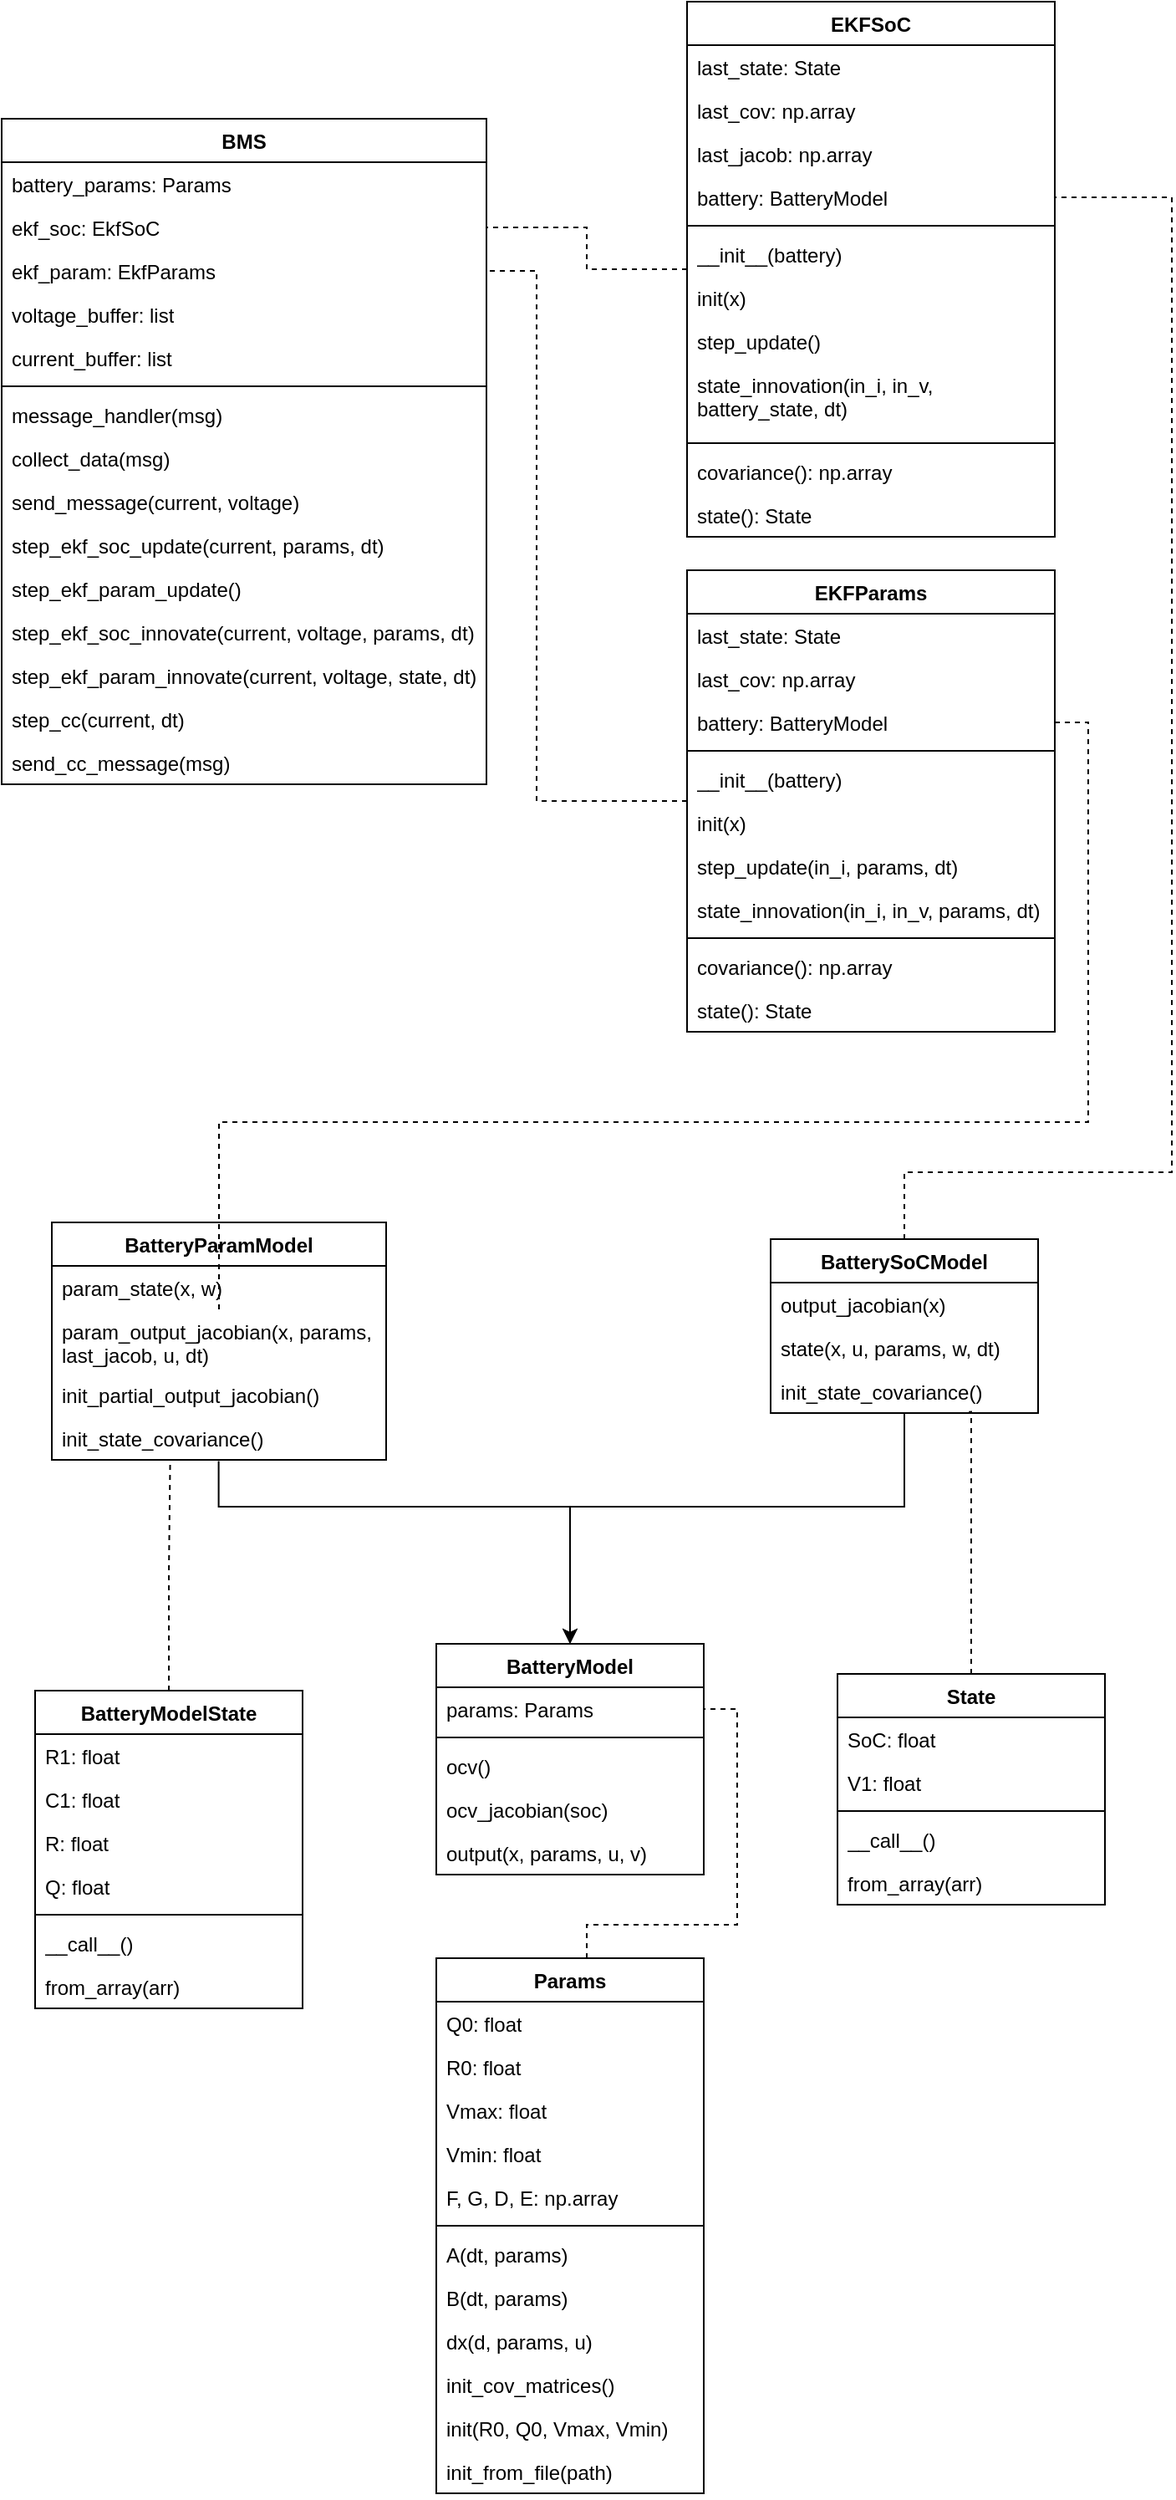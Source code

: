 <mxfile version="26.2.14">
  <diagram name="Page-1" id="fJoLSbzVzuPyjXQjWMMF">
    <mxGraphModel dx="1408" dy="1013" grid="1" gridSize="10" guides="1" tooltips="1" connect="1" arrows="1" fold="1" page="1" pageScale="1" pageWidth="850" pageHeight="1100" math="0" shadow="0">
      <root>
        <mxCell id="0" />
        <mxCell id="1" parent="0" />
        <mxCell id="P4MXg1x9MRBBALhOZFrp-12" value="BMS" style="swimlane;fontStyle=1;align=center;verticalAlign=top;childLayout=stackLayout;horizontal=1;startSize=26;horizontalStack=0;resizeParent=1;resizeParentMax=0;resizeLast=0;collapsible=1;marginBottom=0;whiteSpace=wrap;html=1;" parent="1" vertex="1">
          <mxGeometry x="50" y="110" width="290" height="398" as="geometry" />
        </mxCell>
        <mxCell id="P4MXg1x9MRBBALhOZFrp-13" value="battery_params: Params" style="text;strokeColor=none;fillColor=none;align=left;verticalAlign=top;spacingLeft=4;spacingRight=4;overflow=hidden;rotatable=0;points=[[0,0.5],[1,0.5]];portConstraint=eastwest;whiteSpace=wrap;html=1;" parent="P4MXg1x9MRBBALhOZFrp-12" vertex="1">
          <mxGeometry y="26" width="290" height="26" as="geometry" />
        </mxCell>
        <mxCell id="P4MXg1x9MRBBALhOZFrp-23" value="ekf_soc: EkfSoC" style="text;strokeColor=none;fillColor=none;align=left;verticalAlign=top;spacingLeft=4;spacingRight=4;overflow=hidden;rotatable=0;points=[[0,0.5],[1,0.5]];portConstraint=eastwest;whiteSpace=wrap;html=1;" parent="P4MXg1x9MRBBALhOZFrp-12" vertex="1">
          <mxGeometry y="52" width="290" height="26" as="geometry" />
        </mxCell>
        <mxCell id="P4MXg1x9MRBBALhOZFrp-22" value="ekf_param: EkfParams" style="text;strokeColor=none;fillColor=none;align=left;verticalAlign=top;spacingLeft=4;spacingRight=4;overflow=hidden;rotatable=0;points=[[0,0.5],[1,0.5]];portConstraint=eastwest;whiteSpace=wrap;html=1;" parent="P4MXg1x9MRBBALhOZFrp-12" vertex="1">
          <mxGeometry y="78" width="290" height="26" as="geometry" />
        </mxCell>
        <mxCell id="P4MXg1x9MRBBALhOZFrp-24" value="voltage_buffer: list" style="text;strokeColor=none;fillColor=none;align=left;verticalAlign=top;spacingLeft=4;spacingRight=4;overflow=hidden;rotatable=0;points=[[0,0.5],[1,0.5]];portConstraint=eastwest;whiteSpace=wrap;html=1;" parent="P4MXg1x9MRBBALhOZFrp-12" vertex="1">
          <mxGeometry y="104" width="290" height="26" as="geometry" />
        </mxCell>
        <mxCell id="P4MXg1x9MRBBALhOZFrp-25" value="current_buffer: list" style="text;strokeColor=none;fillColor=none;align=left;verticalAlign=top;spacingLeft=4;spacingRight=4;overflow=hidden;rotatable=0;points=[[0,0.5],[1,0.5]];portConstraint=eastwest;whiteSpace=wrap;html=1;" parent="P4MXg1x9MRBBALhOZFrp-12" vertex="1">
          <mxGeometry y="130" width="290" height="26" as="geometry" />
        </mxCell>
        <mxCell id="P4MXg1x9MRBBALhOZFrp-14" value="" style="line;strokeWidth=1;fillColor=none;align=left;verticalAlign=middle;spacingTop=-1;spacingLeft=3;spacingRight=3;rotatable=0;labelPosition=right;points=[];portConstraint=eastwest;strokeColor=inherit;" parent="P4MXg1x9MRBBALhOZFrp-12" vertex="1">
          <mxGeometry y="156" width="290" height="8" as="geometry" />
        </mxCell>
        <mxCell id="P4MXg1x9MRBBALhOZFrp-15" value="message_handler(msg) " style="text;strokeColor=none;fillColor=none;align=left;verticalAlign=top;spacingLeft=4;spacingRight=4;overflow=hidden;rotatable=0;points=[[0,0.5],[1,0.5]];portConstraint=eastwest;whiteSpace=wrap;html=1;" parent="P4MXg1x9MRBBALhOZFrp-12" vertex="1">
          <mxGeometry y="164" width="290" height="26" as="geometry" />
        </mxCell>
        <mxCell id="P4MXg1x9MRBBALhOZFrp-16" value="collect_data(msg)" style="text;strokeColor=none;fillColor=none;align=left;verticalAlign=top;spacingLeft=4;spacingRight=4;overflow=hidden;rotatable=0;points=[[0,0.5],[1,0.5]];portConstraint=eastwest;whiteSpace=wrap;html=1;" parent="P4MXg1x9MRBBALhOZFrp-12" vertex="1">
          <mxGeometry y="190" width="290" height="26" as="geometry" />
        </mxCell>
        <mxCell id="P4MXg1x9MRBBALhOZFrp-17" value="send_message(current, voltage)" style="text;strokeColor=none;fillColor=none;align=left;verticalAlign=top;spacingLeft=4;spacingRight=4;overflow=hidden;rotatable=0;points=[[0,0.5],[1,0.5]];portConstraint=eastwest;whiteSpace=wrap;html=1;" parent="P4MXg1x9MRBBALhOZFrp-12" vertex="1">
          <mxGeometry y="216" width="290" height="26" as="geometry" />
        </mxCell>
        <mxCell id="P4MXg1x9MRBBALhOZFrp-18" value="step_ekf_soc_update(current, params, dt)" style="text;strokeColor=none;fillColor=none;align=left;verticalAlign=top;spacingLeft=4;spacingRight=4;overflow=hidden;rotatable=0;points=[[0,0.5],[1,0.5]];portConstraint=eastwest;whiteSpace=wrap;html=1;" parent="P4MXg1x9MRBBALhOZFrp-12" vertex="1">
          <mxGeometry y="242" width="290" height="26" as="geometry" />
        </mxCell>
        <mxCell id="P4MXg1x9MRBBALhOZFrp-26" value="step_ekf_param_update()" style="text;strokeColor=none;fillColor=none;align=left;verticalAlign=top;spacingLeft=4;spacingRight=4;overflow=hidden;rotatable=0;points=[[0,0.5],[1,0.5]];portConstraint=eastwest;whiteSpace=wrap;html=1;" parent="P4MXg1x9MRBBALhOZFrp-12" vertex="1">
          <mxGeometry y="268" width="290" height="26" as="geometry" />
        </mxCell>
        <mxCell id="P4MXg1x9MRBBALhOZFrp-27" value="step_ekf_soc_innovate(current, voltage, params, dt)" style="text;strokeColor=none;fillColor=none;align=left;verticalAlign=top;spacingLeft=4;spacingRight=4;overflow=hidden;rotatable=0;points=[[0,0.5],[1,0.5]];portConstraint=eastwest;whiteSpace=wrap;html=1;" parent="P4MXg1x9MRBBALhOZFrp-12" vertex="1">
          <mxGeometry y="294" width="290" height="26" as="geometry" />
        </mxCell>
        <mxCell id="P4MXg1x9MRBBALhOZFrp-28" value="step_ekf_param_innovate(current, voltage, state, dt)" style="text;strokeColor=none;fillColor=none;align=left;verticalAlign=top;spacingLeft=4;spacingRight=4;overflow=hidden;rotatable=0;points=[[0,0.5],[1,0.5]];portConstraint=eastwest;whiteSpace=wrap;html=1;" parent="P4MXg1x9MRBBALhOZFrp-12" vertex="1">
          <mxGeometry y="320" width="290" height="26" as="geometry" />
        </mxCell>
        <mxCell id="P4MXg1x9MRBBALhOZFrp-29" value="step_cc(current, dt)" style="text;strokeColor=none;fillColor=none;align=left;verticalAlign=top;spacingLeft=4;spacingRight=4;overflow=hidden;rotatable=0;points=[[0,0.5],[1,0.5]];portConstraint=eastwest;whiteSpace=wrap;html=1;" parent="P4MXg1x9MRBBALhOZFrp-12" vertex="1">
          <mxGeometry y="346" width="290" height="26" as="geometry" />
        </mxCell>
        <mxCell id="P4MXg1x9MRBBALhOZFrp-30" value="send_cc_message(msg)" style="text;strokeColor=none;fillColor=none;align=left;verticalAlign=top;spacingLeft=4;spacingRight=4;overflow=hidden;rotatable=0;points=[[0,0.5],[1,0.5]];portConstraint=eastwest;whiteSpace=wrap;html=1;" parent="P4MXg1x9MRBBALhOZFrp-12" vertex="1">
          <mxGeometry y="372" width="290" height="26" as="geometry" />
        </mxCell>
        <mxCell id="P4MXg1x9MRBBALhOZFrp-132" style="edgeStyle=orthogonalEdgeStyle;rounded=0;orthogonalLoop=1;jettySize=auto;html=1;entryX=1;entryY=0.5;entryDx=0;entryDy=0;endArrow=none;startFill=0;dashed=1;" parent="1" source="P4MXg1x9MRBBALhOZFrp-31" target="P4MXg1x9MRBBALhOZFrp-22" edge="1">
          <mxGeometry relative="1" as="geometry">
            <Array as="points">
              <mxPoint x="370" y="518" />
              <mxPoint x="370" y="201" />
            </Array>
          </mxGeometry>
        </mxCell>
        <mxCell id="P4MXg1x9MRBBALhOZFrp-31" value="EKFParams" style="swimlane;fontStyle=1;align=center;verticalAlign=top;childLayout=stackLayout;horizontal=1;startSize=26;horizontalStack=0;resizeParent=1;resizeParentMax=0;resizeLast=0;collapsible=1;marginBottom=0;whiteSpace=wrap;html=1;" parent="1" vertex="1">
          <mxGeometry x="460" y="380" width="220" height="276" as="geometry" />
        </mxCell>
        <mxCell id="P4MXg1x9MRBBALhOZFrp-32" value="last_state: State" style="text;strokeColor=none;fillColor=none;align=left;verticalAlign=top;spacingLeft=4;spacingRight=4;overflow=hidden;rotatable=0;points=[[0,0.5],[1,0.5]];portConstraint=eastwest;whiteSpace=wrap;html=1;" parent="P4MXg1x9MRBBALhOZFrp-31" vertex="1">
          <mxGeometry y="26" width="220" height="26" as="geometry" />
        </mxCell>
        <mxCell id="P4MXg1x9MRBBALhOZFrp-35" value="last_cov: np.array" style="text;strokeColor=none;fillColor=none;align=left;verticalAlign=top;spacingLeft=4;spacingRight=4;overflow=hidden;rotatable=0;points=[[0,0.5],[1,0.5]];portConstraint=eastwest;whiteSpace=wrap;html=1;" parent="P4MXg1x9MRBBALhOZFrp-31" vertex="1">
          <mxGeometry y="52" width="220" height="26" as="geometry" />
        </mxCell>
        <mxCell id="P4MXg1x9MRBBALhOZFrp-37" value="battery: BatteryModel" style="text;strokeColor=none;fillColor=none;align=left;verticalAlign=top;spacingLeft=4;spacingRight=4;overflow=hidden;rotatable=0;points=[[0,0.5],[1,0.5]];portConstraint=eastwest;whiteSpace=wrap;html=1;" parent="P4MXg1x9MRBBALhOZFrp-31" vertex="1">
          <mxGeometry y="78" width="220" height="26" as="geometry" />
        </mxCell>
        <mxCell id="P4MXg1x9MRBBALhOZFrp-33" value="" style="line;strokeWidth=1;fillColor=none;align=left;verticalAlign=middle;spacingTop=-1;spacingLeft=3;spacingRight=3;rotatable=0;labelPosition=right;points=[];portConstraint=eastwest;strokeColor=inherit;" parent="P4MXg1x9MRBBALhOZFrp-31" vertex="1">
          <mxGeometry y="104" width="220" height="8" as="geometry" />
        </mxCell>
        <mxCell id="P4MXg1x9MRBBALhOZFrp-34" value="__init__(battery)" style="text;strokeColor=none;fillColor=none;align=left;verticalAlign=top;spacingLeft=4;spacingRight=4;overflow=hidden;rotatable=0;points=[[0,0.5],[1,0.5]];portConstraint=eastwest;whiteSpace=wrap;html=1;" parent="P4MXg1x9MRBBALhOZFrp-31" vertex="1">
          <mxGeometry y="112" width="220" height="26" as="geometry" />
        </mxCell>
        <mxCell id="P4MXg1x9MRBBALhOZFrp-38" value="init(x)" style="text;strokeColor=none;fillColor=none;align=left;verticalAlign=top;spacingLeft=4;spacingRight=4;overflow=hidden;rotatable=0;points=[[0,0.5],[1,0.5]];portConstraint=eastwest;whiteSpace=wrap;html=1;" parent="P4MXg1x9MRBBALhOZFrp-31" vertex="1">
          <mxGeometry y="138" width="220" height="26" as="geometry" />
        </mxCell>
        <mxCell id="P4MXg1x9MRBBALhOZFrp-39" value="step_update(in_i, params, dt) " style="text;strokeColor=none;fillColor=none;align=left;verticalAlign=top;spacingLeft=4;spacingRight=4;overflow=hidden;rotatable=0;points=[[0,0.5],[1,0.5]];portConstraint=eastwest;whiteSpace=wrap;html=1;" parent="P4MXg1x9MRBBALhOZFrp-31" vertex="1">
          <mxGeometry y="164" width="220" height="26" as="geometry" />
        </mxCell>
        <mxCell id="P4MXg1x9MRBBALhOZFrp-40" value="state_innovation(in_i, in_v, params, dt)" style="text;strokeColor=none;fillColor=none;align=left;verticalAlign=top;spacingLeft=4;spacingRight=4;overflow=hidden;rotatable=0;points=[[0,0.5],[1,0.5]];portConstraint=eastwest;whiteSpace=wrap;html=1;" parent="P4MXg1x9MRBBALhOZFrp-31" vertex="1">
          <mxGeometry y="190" width="220" height="26" as="geometry" />
        </mxCell>
        <mxCell id="P4MXg1x9MRBBALhOZFrp-51" value="" style="line;strokeWidth=1;fillColor=none;align=left;verticalAlign=middle;spacingTop=-1;spacingLeft=3;spacingRight=3;rotatable=0;labelPosition=right;points=[];portConstraint=eastwest;strokeColor=inherit;" parent="P4MXg1x9MRBBALhOZFrp-31" vertex="1">
          <mxGeometry y="216" width="220" height="8" as="geometry" />
        </mxCell>
        <mxCell id="P4MXg1x9MRBBALhOZFrp-52" value="covariance(): np.array" style="text;strokeColor=none;fillColor=none;align=left;verticalAlign=top;spacingLeft=4;spacingRight=4;overflow=hidden;rotatable=0;points=[[0,0.5],[1,0.5]];portConstraint=eastwest;whiteSpace=wrap;html=1;" parent="P4MXg1x9MRBBALhOZFrp-31" vertex="1">
          <mxGeometry y="224" width="220" height="26" as="geometry" />
        </mxCell>
        <mxCell id="P4MXg1x9MRBBALhOZFrp-53" value="state(): State" style="text;strokeColor=none;fillColor=none;align=left;verticalAlign=top;spacingLeft=4;spacingRight=4;overflow=hidden;rotatable=0;points=[[0,0.5],[1,0.5]];portConstraint=eastwest;whiteSpace=wrap;html=1;" parent="P4MXg1x9MRBBALhOZFrp-31" vertex="1">
          <mxGeometry y="250" width="220" height="26" as="geometry" />
        </mxCell>
        <mxCell id="P4MXg1x9MRBBALhOZFrp-131" style="edgeStyle=orthogonalEdgeStyle;rounded=0;orthogonalLoop=1;jettySize=auto;html=1;endArrow=none;startFill=0;dashed=1;" parent="1" source="P4MXg1x9MRBBALhOZFrp-54" target="P4MXg1x9MRBBALhOZFrp-23" edge="1">
          <mxGeometry relative="1" as="geometry" />
        </mxCell>
        <mxCell id="P4MXg1x9MRBBALhOZFrp-54" value="EKFSoC" style="swimlane;fontStyle=1;align=center;verticalAlign=top;childLayout=stackLayout;horizontal=1;startSize=26;horizontalStack=0;resizeParent=1;resizeParentMax=0;resizeLast=0;collapsible=1;marginBottom=0;whiteSpace=wrap;html=1;" parent="1" vertex="1">
          <mxGeometry x="460" y="40" width="220" height="320" as="geometry" />
        </mxCell>
        <mxCell id="P4MXg1x9MRBBALhOZFrp-55" value="last_state: State" style="text;strokeColor=none;fillColor=none;align=left;verticalAlign=top;spacingLeft=4;spacingRight=4;overflow=hidden;rotatable=0;points=[[0,0.5],[1,0.5]];portConstraint=eastwest;whiteSpace=wrap;html=1;" parent="P4MXg1x9MRBBALhOZFrp-54" vertex="1">
          <mxGeometry y="26" width="220" height="26" as="geometry" />
        </mxCell>
        <mxCell id="P4MXg1x9MRBBALhOZFrp-56" value="last_cov: np.array" style="text;strokeColor=none;fillColor=none;align=left;verticalAlign=top;spacingLeft=4;spacingRight=4;overflow=hidden;rotatable=0;points=[[0,0.5],[1,0.5]];portConstraint=eastwest;whiteSpace=wrap;html=1;" parent="P4MXg1x9MRBBALhOZFrp-54" vertex="1">
          <mxGeometry y="52" width="220" height="26" as="geometry" />
        </mxCell>
        <mxCell id="P4MXg1x9MRBBALhOZFrp-66" value="last_jacob: np.array" style="text;strokeColor=none;fillColor=none;align=left;verticalAlign=top;spacingLeft=4;spacingRight=4;overflow=hidden;rotatable=0;points=[[0,0.5],[1,0.5]];portConstraint=eastwest;whiteSpace=wrap;html=1;" parent="P4MXg1x9MRBBALhOZFrp-54" vertex="1">
          <mxGeometry y="78" width="220" height="26" as="geometry" />
        </mxCell>
        <mxCell id="P4MXg1x9MRBBALhOZFrp-57" value="battery: BatteryModel" style="text;strokeColor=none;fillColor=none;align=left;verticalAlign=top;spacingLeft=4;spacingRight=4;overflow=hidden;rotatable=0;points=[[0,0.5],[1,0.5]];portConstraint=eastwest;whiteSpace=wrap;html=1;" parent="P4MXg1x9MRBBALhOZFrp-54" vertex="1">
          <mxGeometry y="104" width="220" height="26" as="geometry" />
        </mxCell>
        <mxCell id="P4MXg1x9MRBBALhOZFrp-58" value="" style="line;strokeWidth=1;fillColor=none;align=left;verticalAlign=middle;spacingTop=-1;spacingLeft=3;spacingRight=3;rotatable=0;labelPosition=right;points=[];portConstraint=eastwest;strokeColor=inherit;" parent="P4MXg1x9MRBBALhOZFrp-54" vertex="1">
          <mxGeometry y="130" width="220" height="8" as="geometry" />
        </mxCell>
        <mxCell id="P4MXg1x9MRBBALhOZFrp-59" value="__init__(battery)" style="text;strokeColor=none;fillColor=none;align=left;verticalAlign=top;spacingLeft=4;spacingRight=4;overflow=hidden;rotatable=0;points=[[0,0.5],[1,0.5]];portConstraint=eastwest;whiteSpace=wrap;html=1;" parent="P4MXg1x9MRBBALhOZFrp-54" vertex="1">
          <mxGeometry y="138" width="220" height="26" as="geometry" />
        </mxCell>
        <mxCell id="P4MXg1x9MRBBALhOZFrp-60" value="init(x)" style="text;strokeColor=none;fillColor=none;align=left;verticalAlign=top;spacingLeft=4;spacingRight=4;overflow=hidden;rotatable=0;points=[[0,0.5],[1,0.5]];portConstraint=eastwest;whiteSpace=wrap;html=1;" parent="P4MXg1x9MRBBALhOZFrp-54" vertex="1">
          <mxGeometry y="164" width="220" height="26" as="geometry" />
        </mxCell>
        <mxCell id="P4MXg1x9MRBBALhOZFrp-61" value="step_update() " style="text;strokeColor=none;fillColor=none;align=left;verticalAlign=top;spacingLeft=4;spacingRight=4;overflow=hidden;rotatable=0;points=[[0,0.5],[1,0.5]];portConstraint=eastwest;whiteSpace=wrap;html=1;" parent="P4MXg1x9MRBBALhOZFrp-54" vertex="1">
          <mxGeometry y="190" width="220" height="26" as="geometry" />
        </mxCell>
        <mxCell id="P4MXg1x9MRBBALhOZFrp-62" value="state_innovation(in_i, in_v, battery_state, dt)" style="text;strokeColor=none;fillColor=none;align=left;verticalAlign=top;spacingLeft=4;spacingRight=4;overflow=hidden;rotatable=0;points=[[0,0.5],[1,0.5]];portConstraint=eastwest;whiteSpace=wrap;html=1;" parent="P4MXg1x9MRBBALhOZFrp-54" vertex="1">
          <mxGeometry y="216" width="220" height="44" as="geometry" />
        </mxCell>
        <mxCell id="P4MXg1x9MRBBALhOZFrp-63" value="" style="line;strokeWidth=1;fillColor=none;align=left;verticalAlign=middle;spacingTop=-1;spacingLeft=3;spacingRight=3;rotatable=0;labelPosition=right;points=[];portConstraint=eastwest;strokeColor=inherit;" parent="P4MXg1x9MRBBALhOZFrp-54" vertex="1">
          <mxGeometry y="260" width="220" height="8" as="geometry" />
        </mxCell>
        <mxCell id="P4MXg1x9MRBBALhOZFrp-64" value="covariance(): np.array" style="text;strokeColor=none;fillColor=none;align=left;verticalAlign=top;spacingLeft=4;spacingRight=4;overflow=hidden;rotatable=0;points=[[0,0.5],[1,0.5]];portConstraint=eastwest;whiteSpace=wrap;html=1;" parent="P4MXg1x9MRBBALhOZFrp-54" vertex="1">
          <mxGeometry y="268" width="220" height="26" as="geometry" />
        </mxCell>
        <mxCell id="P4MXg1x9MRBBALhOZFrp-65" value="state(): State" style="text;strokeColor=none;fillColor=none;align=left;verticalAlign=top;spacingLeft=4;spacingRight=4;overflow=hidden;rotatable=0;points=[[0,0.5],[1,0.5]];portConstraint=eastwest;whiteSpace=wrap;html=1;" parent="P4MXg1x9MRBBALhOZFrp-54" vertex="1">
          <mxGeometry y="294" width="220" height="26" as="geometry" />
        </mxCell>
        <mxCell id="P4MXg1x9MRBBALhOZFrp-135" style="edgeStyle=orthogonalEdgeStyle;rounded=0;orthogonalLoop=1;jettySize=auto;html=1;entryX=1;entryY=0.5;entryDx=0;entryDy=0;dashed=1;endArrow=none;startFill=0;" parent="1" source="P4MXg1x9MRBBALhOZFrp-67" target="P4MXg1x9MRBBALhOZFrp-57" edge="1">
          <mxGeometry relative="1" as="geometry">
            <Array as="points">
              <mxPoint x="590" y="740" />
              <mxPoint x="750" y="740" />
              <mxPoint x="750" y="157" />
            </Array>
          </mxGeometry>
        </mxCell>
        <mxCell id="P4MXg1x9MRBBALhOZFrp-67" value="BatterySoCModel" style="swimlane;fontStyle=1;align=center;verticalAlign=top;childLayout=stackLayout;horizontal=1;startSize=26;horizontalStack=0;resizeParent=1;resizeParentMax=0;resizeLast=0;collapsible=1;marginBottom=0;whiteSpace=wrap;html=1;" parent="1" vertex="1">
          <mxGeometry x="510" y="780" width="160" height="104" as="geometry">
            <mxRectangle x="800" y="110" width="130" height="30" as="alternateBounds" />
          </mxGeometry>
        </mxCell>
        <mxCell id="P4MXg1x9MRBBALhOZFrp-73" value="output_jacobian(x)" style="text;strokeColor=none;fillColor=none;align=left;verticalAlign=top;spacingLeft=4;spacingRight=4;overflow=hidden;rotatable=0;points=[[0,0.5],[1,0.5]];portConstraint=eastwest;whiteSpace=wrap;html=1;" parent="P4MXg1x9MRBBALhOZFrp-67" vertex="1">
          <mxGeometry y="26" width="160" height="26" as="geometry" />
        </mxCell>
        <mxCell id="P4MXg1x9MRBBALhOZFrp-74" value="state(x, u, params, w, dt)" style="text;strokeColor=none;fillColor=none;align=left;verticalAlign=top;spacingLeft=4;spacingRight=4;overflow=hidden;rotatable=0;points=[[0,0.5],[1,0.5]];portConstraint=eastwest;whiteSpace=wrap;html=1;" parent="P4MXg1x9MRBBALhOZFrp-67" vertex="1">
          <mxGeometry y="52" width="160" height="26" as="geometry" />
        </mxCell>
        <mxCell id="P4MXg1x9MRBBALhOZFrp-75" value="init_state_covariance()" style="text;strokeColor=none;fillColor=none;align=left;verticalAlign=top;spacingLeft=4;spacingRight=4;overflow=hidden;rotatable=0;points=[[0,0.5],[1,0.5]];portConstraint=eastwest;whiteSpace=wrap;html=1;" parent="P4MXg1x9MRBBALhOZFrp-67" vertex="1">
          <mxGeometry y="78" width="160" height="26" as="geometry" />
        </mxCell>
        <mxCell id="P4MXg1x9MRBBALhOZFrp-77" value="BatteryParamModel" style="swimlane;fontStyle=1;align=center;verticalAlign=top;childLayout=stackLayout;horizontal=1;startSize=26;horizontalStack=0;resizeParent=1;resizeParentMax=0;resizeLast=0;collapsible=1;marginBottom=0;whiteSpace=wrap;html=1;" parent="1" vertex="1">
          <mxGeometry x="80" y="770" width="200" height="142" as="geometry" />
        </mxCell>
        <mxCell id="P4MXg1x9MRBBALhOZFrp-80" value="param_state(x, w)" style="text;strokeColor=none;fillColor=none;align=left;verticalAlign=top;spacingLeft=4;spacingRight=4;overflow=hidden;rotatable=0;points=[[0,0.5],[1,0.5]];portConstraint=eastwest;whiteSpace=wrap;html=1;" parent="P4MXg1x9MRBBALhOZFrp-77" vertex="1">
          <mxGeometry y="26" width="200" height="26" as="geometry" />
        </mxCell>
        <mxCell id="P4MXg1x9MRBBALhOZFrp-81" value="param_output_jacobian(x, params, last_jacob, u, dt)" style="text;strokeColor=none;fillColor=none;align=left;verticalAlign=top;spacingLeft=4;spacingRight=4;overflow=hidden;rotatable=0;points=[[0,0.5],[1,0.5]];portConstraint=eastwest;whiteSpace=wrap;html=1;" parent="P4MXg1x9MRBBALhOZFrp-77" vertex="1">
          <mxGeometry y="52" width="200" height="38" as="geometry" />
        </mxCell>
        <mxCell id="P4MXg1x9MRBBALhOZFrp-85" value="init_partial_output_jacobian()" style="text;strokeColor=none;fillColor=none;align=left;verticalAlign=top;spacingLeft=4;spacingRight=4;overflow=hidden;rotatable=0;points=[[0,0.5],[1,0.5]];portConstraint=eastwest;whiteSpace=wrap;html=1;" parent="P4MXg1x9MRBBALhOZFrp-77" vertex="1">
          <mxGeometry y="90" width="200" height="26" as="geometry" />
        </mxCell>
        <mxCell id="P4MXg1x9MRBBALhOZFrp-86" value="init_state_covariance()" style="text;strokeColor=none;fillColor=none;align=left;verticalAlign=top;spacingLeft=4;spacingRight=4;overflow=hidden;rotatable=0;points=[[0,0.5],[1,0.5]];portConstraint=eastwest;whiteSpace=wrap;html=1;" parent="P4MXg1x9MRBBALhOZFrp-77" vertex="1">
          <mxGeometry y="116" width="200" height="26" as="geometry" />
        </mxCell>
        <mxCell id="P4MXg1x9MRBBALhOZFrp-138" style="edgeStyle=orthogonalEdgeStyle;rounded=0;orthogonalLoop=1;jettySize=auto;html=1;endArrow=none;endFill=1;startFill=1;startArrow=classic;" parent="1" source="P4MXg1x9MRBBALhOZFrp-87" target="P4MXg1x9MRBBALhOZFrp-67" edge="1">
          <mxGeometry relative="1" as="geometry">
            <Array as="points">
              <mxPoint x="390" y="940" />
            </Array>
          </mxGeometry>
        </mxCell>
        <mxCell id="P4MXg1x9MRBBALhOZFrp-139" style="edgeStyle=orthogonalEdgeStyle;rounded=0;orthogonalLoop=1;jettySize=auto;html=1;endArrow=none;startFill=1;startArrow=classic;entryX=0.499;entryY=1.028;entryDx=0;entryDy=0;entryPerimeter=0;" parent="1" source="P4MXg1x9MRBBALhOZFrp-87" target="P4MXg1x9MRBBALhOZFrp-86" edge="1">
          <mxGeometry relative="1" as="geometry">
            <Array as="points">
              <mxPoint x="390" y="940" />
              <mxPoint x="180" y="940" />
            </Array>
            <mxPoint x="160" y="960" as="targetPoint" />
          </mxGeometry>
        </mxCell>
        <mxCell id="P4MXg1x9MRBBALhOZFrp-87" value="BatteryModel" style="swimlane;fontStyle=1;align=center;verticalAlign=top;childLayout=stackLayout;horizontal=1;startSize=26;horizontalStack=0;resizeParent=1;resizeParentMax=0;resizeLast=0;collapsible=1;marginBottom=0;whiteSpace=wrap;html=1;" parent="1" vertex="1">
          <mxGeometry x="310" y="1022" width="160" height="138" as="geometry" />
        </mxCell>
        <mxCell id="P4MXg1x9MRBBALhOZFrp-88" value="params: Params" style="text;strokeColor=none;fillColor=none;align=left;verticalAlign=top;spacingLeft=4;spacingRight=4;overflow=hidden;rotatable=0;points=[[0,0.5],[1,0.5]];portConstraint=eastwest;whiteSpace=wrap;html=1;" parent="P4MXg1x9MRBBALhOZFrp-87" vertex="1">
          <mxGeometry y="26" width="160" height="26" as="geometry" />
        </mxCell>
        <mxCell id="P4MXg1x9MRBBALhOZFrp-89" value="" style="line;strokeWidth=1;fillColor=none;align=left;verticalAlign=middle;spacingTop=-1;spacingLeft=3;spacingRight=3;rotatable=0;labelPosition=right;points=[];portConstraint=eastwest;strokeColor=inherit;" parent="P4MXg1x9MRBBALhOZFrp-87" vertex="1">
          <mxGeometry y="52" width="160" height="8" as="geometry" />
        </mxCell>
        <mxCell id="P4MXg1x9MRBBALhOZFrp-90" value="ocv()" style="text;strokeColor=none;fillColor=none;align=left;verticalAlign=top;spacingLeft=4;spacingRight=4;overflow=hidden;rotatable=0;points=[[0,0.5],[1,0.5]];portConstraint=eastwest;whiteSpace=wrap;html=1;" parent="P4MXg1x9MRBBALhOZFrp-87" vertex="1">
          <mxGeometry y="60" width="160" height="26" as="geometry" />
        </mxCell>
        <mxCell id="P4MXg1x9MRBBALhOZFrp-91" value="ocv_jacobian(soc)" style="text;strokeColor=none;fillColor=none;align=left;verticalAlign=top;spacingLeft=4;spacingRight=4;overflow=hidden;rotatable=0;points=[[0,0.5],[1,0.5]];portConstraint=eastwest;whiteSpace=wrap;html=1;" parent="P4MXg1x9MRBBALhOZFrp-87" vertex="1">
          <mxGeometry y="86" width="160" height="26" as="geometry" />
        </mxCell>
        <mxCell id="P4MXg1x9MRBBALhOZFrp-92" value="output(x, params, u, v)" style="text;strokeColor=none;fillColor=none;align=left;verticalAlign=top;spacingLeft=4;spacingRight=4;overflow=hidden;rotatable=0;points=[[0,0.5],[1,0.5]];portConstraint=eastwest;whiteSpace=wrap;html=1;" parent="P4MXg1x9MRBBALhOZFrp-87" vertex="1">
          <mxGeometry y="112" width="160" height="26" as="geometry" />
        </mxCell>
        <mxCell id="P4MXg1x9MRBBALhOZFrp-96" value="State" style="swimlane;fontStyle=1;align=center;verticalAlign=top;childLayout=stackLayout;horizontal=1;startSize=26;horizontalStack=0;resizeParent=1;resizeParentMax=0;resizeLast=0;collapsible=1;marginBottom=0;whiteSpace=wrap;html=1;" parent="1" vertex="1">
          <mxGeometry x="550" y="1040" width="160" height="138" as="geometry" />
        </mxCell>
        <mxCell id="P4MXg1x9MRBBALhOZFrp-97" value="SoC: float" style="text;strokeColor=none;fillColor=none;align=left;verticalAlign=top;spacingLeft=4;spacingRight=4;overflow=hidden;rotatable=0;points=[[0,0.5],[1,0.5]];portConstraint=eastwest;whiteSpace=wrap;html=1;" parent="P4MXg1x9MRBBALhOZFrp-96" vertex="1">
          <mxGeometry y="26" width="160" height="26" as="geometry" />
        </mxCell>
        <mxCell id="P4MXg1x9MRBBALhOZFrp-100" value="V1: float" style="text;strokeColor=none;fillColor=none;align=left;verticalAlign=top;spacingLeft=4;spacingRight=4;overflow=hidden;rotatable=0;points=[[0,0.5],[1,0.5]];portConstraint=eastwest;whiteSpace=wrap;html=1;" parent="P4MXg1x9MRBBALhOZFrp-96" vertex="1">
          <mxGeometry y="52" width="160" height="26" as="geometry" />
        </mxCell>
        <mxCell id="P4MXg1x9MRBBALhOZFrp-98" value="" style="line;strokeWidth=1;fillColor=none;align=left;verticalAlign=middle;spacingTop=-1;spacingLeft=3;spacingRight=3;rotatable=0;labelPosition=right;points=[];portConstraint=eastwest;strokeColor=inherit;" parent="P4MXg1x9MRBBALhOZFrp-96" vertex="1">
          <mxGeometry y="78" width="160" height="8" as="geometry" />
        </mxCell>
        <mxCell id="P4MXg1x9MRBBALhOZFrp-99" value="__call__()" style="text;strokeColor=none;fillColor=none;align=left;verticalAlign=top;spacingLeft=4;spacingRight=4;overflow=hidden;rotatable=0;points=[[0,0.5],[1,0.5]];portConstraint=eastwest;whiteSpace=wrap;html=1;" parent="P4MXg1x9MRBBALhOZFrp-96" vertex="1">
          <mxGeometry y="86" width="160" height="26" as="geometry" />
        </mxCell>
        <mxCell id="P4MXg1x9MRBBALhOZFrp-101" value="from_array(arr)" style="text;strokeColor=none;fillColor=none;align=left;verticalAlign=top;spacingLeft=4;spacingRight=4;overflow=hidden;rotatable=0;points=[[0,0.5],[1,0.5]];portConstraint=eastwest;whiteSpace=wrap;html=1;" parent="P4MXg1x9MRBBALhOZFrp-96" vertex="1">
          <mxGeometry y="112" width="160" height="26" as="geometry" />
        </mxCell>
        <mxCell id="P4MXg1x9MRBBALhOZFrp-102" value="BatteryModelState" style="swimlane;fontStyle=1;align=center;verticalAlign=top;childLayout=stackLayout;horizontal=1;startSize=26;horizontalStack=0;resizeParent=1;resizeParentMax=0;resizeLast=0;collapsible=1;marginBottom=0;whiteSpace=wrap;html=1;" parent="1" vertex="1">
          <mxGeometry x="70" y="1050" width="160" height="190" as="geometry" />
        </mxCell>
        <mxCell id="P4MXg1x9MRBBALhOZFrp-103" value="R1: float" style="text;strokeColor=none;fillColor=none;align=left;verticalAlign=top;spacingLeft=4;spacingRight=4;overflow=hidden;rotatable=0;points=[[0,0.5],[1,0.5]];portConstraint=eastwest;whiteSpace=wrap;html=1;" parent="P4MXg1x9MRBBALhOZFrp-102" vertex="1">
          <mxGeometry y="26" width="160" height="26" as="geometry" />
        </mxCell>
        <mxCell id="P4MXg1x9MRBBALhOZFrp-104" value="C1: float" style="text;strokeColor=none;fillColor=none;align=left;verticalAlign=top;spacingLeft=4;spacingRight=4;overflow=hidden;rotatable=0;points=[[0,0.5],[1,0.5]];portConstraint=eastwest;whiteSpace=wrap;html=1;" parent="P4MXg1x9MRBBALhOZFrp-102" vertex="1">
          <mxGeometry y="52" width="160" height="26" as="geometry" />
        </mxCell>
        <mxCell id="P4MXg1x9MRBBALhOZFrp-108" value="R: float" style="text;strokeColor=none;fillColor=none;align=left;verticalAlign=top;spacingLeft=4;spacingRight=4;overflow=hidden;rotatable=0;points=[[0,0.5],[1,0.5]];portConstraint=eastwest;whiteSpace=wrap;html=1;" parent="P4MXg1x9MRBBALhOZFrp-102" vertex="1">
          <mxGeometry y="78" width="160" height="26" as="geometry" />
        </mxCell>
        <mxCell id="P4MXg1x9MRBBALhOZFrp-109" value="Q: float" style="text;strokeColor=none;fillColor=none;align=left;verticalAlign=top;spacingLeft=4;spacingRight=4;overflow=hidden;rotatable=0;points=[[0,0.5],[1,0.5]];portConstraint=eastwest;whiteSpace=wrap;html=1;" parent="P4MXg1x9MRBBALhOZFrp-102" vertex="1">
          <mxGeometry y="104" width="160" height="26" as="geometry" />
        </mxCell>
        <mxCell id="P4MXg1x9MRBBALhOZFrp-105" value="" style="line;strokeWidth=1;fillColor=none;align=left;verticalAlign=middle;spacingTop=-1;spacingLeft=3;spacingRight=3;rotatable=0;labelPosition=right;points=[];portConstraint=eastwest;strokeColor=inherit;" parent="P4MXg1x9MRBBALhOZFrp-102" vertex="1">
          <mxGeometry y="130" width="160" height="8" as="geometry" />
        </mxCell>
        <mxCell id="P4MXg1x9MRBBALhOZFrp-106" value="__call__()" style="text;strokeColor=none;fillColor=none;align=left;verticalAlign=top;spacingLeft=4;spacingRight=4;overflow=hidden;rotatable=0;points=[[0,0.5],[1,0.5]];portConstraint=eastwest;whiteSpace=wrap;html=1;" parent="P4MXg1x9MRBBALhOZFrp-102" vertex="1">
          <mxGeometry y="138" width="160" height="26" as="geometry" />
        </mxCell>
        <mxCell id="P4MXg1x9MRBBALhOZFrp-107" value="from_array(arr)" style="text;strokeColor=none;fillColor=none;align=left;verticalAlign=top;spacingLeft=4;spacingRight=4;overflow=hidden;rotatable=0;points=[[0,0.5],[1,0.5]];portConstraint=eastwest;whiteSpace=wrap;html=1;" parent="P4MXg1x9MRBBALhOZFrp-102" vertex="1">
          <mxGeometry y="164" width="160" height="26" as="geometry" />
        </mxCell>
        <mxCell id="P4MXg1x9MRBBALhOZFrp-142" style="edgeStyle=orthogonalEdgeStyle;rounded=0;orthogonalLoop=1;jettySize=auto;html=1;entryX=1;entryY=0.5;entryDx=0;entryDy=0;endArrow=none;startFill=0;dashed=1;" parent="1" source="P4MXg1x9MRBBALhOZFrp-110" target="P4MXg1x9MRBBALhOZFrp-88" edge="1">
          <mxGeometry relative="1" as="geometry">
            <Array as="points">
              <mxPoint x="400" y="1190" />
              <mxPoint x="490" y="1190" />
              <mxPoint x="490" y="1061" />
            </Array>
          </mxGeometry>
        </mxCell>
        <mxCell id="P4MXg1x9MRBBALhOZFrp-110" value="Params" style="swimlane;fontStyle=1;align=center;verticalAlign=top;childLayout=stackLayout;horizontal=1;startSize=26;horizontalStack=0;resizeParent=1;resizeParentMax=0;resizeLast=0;collapsible=1;marginBottom=0;whiteSpace=wrap;html=1;" parent="1" vertex="1">
          <mxGeometry x="310" y="1210" width="160" height="320" as="geometry" />
        </mxCell>
        <mxCell id="P4MXg1x9MRBBALhOZFrp-111" value="Q0: float" style="text;strokeColor=none;fillColor=none;align=left;verticalAlign=top;spacingLeft=4;spacingRight=4;overflow=hidden;rotatable=0;points=[[0,0.5],[1,0.5]];portConstraint=eastwest;whiteSpace=wrap;html=1;" parent="P4MXg1x9MRBBALhOZFrp-110" vertex="1">
          <mxGeometry y="26" width="160" height="26" as="geometry" />
        </mxCell>
        <mxCell id="P4MXg1x9MRBBALhOZFrp-114" value="R0: float" style="text;strokeColor=none;fillColor=none;align=left;verticalAlign=top;spacingLeft=4;spacingRight=4;overflow=hidden;rotatable=0;points=[[0,0.5],[1,0.5]];portConstraint=eastwest;whiteSpace=wrap;html=1;" parent="P4MXg1x9MRBBALhOZFrp-110" vertex="1">
          <mxGeometry y="52" width="160" height="26" as="geometry" />
        </mxCell>
        <mxCell id="P4MXg1x9MRBBALhOZFrp-122" value="Vmax: float" style="text;strokeColor=none;fillColor=none;align=left;verticalAlign=top;spacingLeft=4;spacingRight=4;overflow=hidden;rotatable=0;points=[[0,0.5],[1,0.5]];portConstraint=eastwest;whiteSpace=wrap;html=1;" parent="P4MXg1x9MRBBALhOZFrp-110" vertex="1">
          <mxGeometry y="78" width="160" height="26" as="geometry" />
        </mxCell>
        <mxCell id="P4MXg1x9MRBBALhOZFrp-121" value="Vmin: float" style="text;strokeColor=none;fillColor=none;align=left;verticalAlign=top;spacingLeft=4;spacingRight=4;overflow=hidden;rotatable=0;points=[[0,0.5],[1,0.5]];portConstraint=eastwest;whiteSpace=wrap;html=1;" parent="P4MXg1x9MRBBALhOZFrp-110" vertex="1">
          <mxGeometry y="104" width="160" height="26" as="geometry" />
        </mxCell>
        <mxCell id="P4MXg1x9MRBBALhOZFrp-119" value="F, G, D, E: np.array" style="text;strokeColor=none;fillColor=none;align=left;verticalAlign=top;spacingLeft=4;spacingRight=4;overflow=hidden;rotatable=0;points=[[0,0.5],[1,0.5]];portConstraint=eastwest;whiteSpace=wrap;html=1;" parent="P4MXg1x9MRBBALhOZFrp-110" vertex="1">
          <mxGeometry y="130" width="160" height="26" as="geometry" />
        </mxCell>
        <mxCell id="P4MXg1x9MRBBALhOZFrp-112" value="" style="line;strokeWidth=1;fillColor=none;align=left;verticalAlign=middle;spacingTop=-1;spacingLeft=3;spacingRight=3;rotatable=0;labelPosition=right;points=[];portConstraint=eastwest;strokeColor=inherit;" parent="P4MXg1x9MRBBALhOZFrp-110" vertex="1">
          <mxGeometry y="156" width="160" height="8" as="geometry" />
        </mxCell>
        <mxCell id="P4MXg1x9MRBBALhOZFrp-113" value="A(dt, params)" style="text;strokeColor=none;fillColor=none;align=left;verticalAlign=top;spacingLeft=4;spacingRight=4;overflow=hidden;rotatable=0;points=[[0,0.5],[1,0.5]];portConstraint=eastwest;whiteSpace=wrap;html=1;" parent="P4MXg1x9MRBBALhOZFrp-110" vertex="1">
          <mxGeometry y="164" width="160" height="26" as="geometry" />
        </mxCell>
        <mxCell id="P4MXg1x9MRBBALhOZFrp-123" value="B(dt, params)" style="text;strokeColor=none;fillColor=none;align=left;verticalAlign=top;spacingLeft=4;spacingRight=4;overflow=hidden;rotatable=0;points=[[0,0.5],[1,0.5]];portConstraint=eastwest;whiteSpace=wrap;html=1;" parent="P4MXg1x9MRBBALhOZFrp-110" vertex="1">
          <mxGeometry y="190" width="160" height="26" as="geometry" />
        </mxCell>
        <mxCell id="P4MXg1x9MRBBALhOZFrp-124" value="dx(d, params, u)" style="text;strokeColor=none;fillColor=none;align=left;verticalAlign=top;spacingLeft=4;spacingRight=4;overflow=hidden;rotatable=0;points=[[0,0.5],[1,0.5]];portConstraint=eastwest;whiteSpace=wrap;html=1;" parent="P4MXg1x9MRBBALhOZFrp-110" vertex="1">
          <mxGeometry y="216" width="160" height="26" as="geometry" />
        </mxCell>
        <mxCell id="P4MXg1x9MRBBALhOZFrp-125" value="init_cov_matrices()" style="text;strokeColor=none;fillColor=none;align=left;verticalAlign=top;spacingLeft=4;spacingRight=4;overflow=hidden;rotatable=0;points=[[0,0.5],[1,0.5]];portConstraint=eastwest;whiteSpace=wrap;html=1;" parent="P4MXg1x9MRBBALhOZFrp-110" vertex="1">
          <mxGeometry y="242" width="160" height="26" as="geometry" />
        </mxCell>
        <mxCell id="P4MXg1x9MRBBALhOZFrp-126" value="init(R0, Q0, Vmax, Vmin)" style="text;strokeColor=none;fillColor=none;align=left;verticalAlign=top;spacingLeft=4;spacingRight=4;overflow=hidden;rotatable=0;points=[[0,0.5],[1,0.5]];portConstraint=eastwest;whiteSpace=wrap;html=1;" parent="P4MXg1x9MRBBALhOZFrp-110" vertex="1">
          <mxGeometry y="268" width="160" height="26" as="geometry" />
        </mxCell>
        <mxCell id="P4MXg1x9MRBBALhOZFrp-127" value="init_from_file(path)" style="text;strokeColor=none;fillColor=none;align=left;verticalAlign=top;spacingLeft=4;spacingRight=4;overflow=hidden;rotatable=0;points=[[0,0.5],[1,0.5]];portConstraint=eastwest;whiteSpace=wrap;html=1;" parent="P4MXg1x9MRBBALhOZFrp-110" vertex="1">
          <mxGeometry y="294" width="160" height="26" as="geometry" />
        </mxCell>
        <mxCell id="P4MXg1x9MRBBALhOZFrp-136" style="edgeStyle=orthogonalEdgeStyle;rounded=0;orthogonalLoop=1;jettySize=auto;html=1;entryX=1;entryY=0.5;entryDx=0;entryDy=0;endArrow=none;startFill=0;dashed=1;" parent="1" source="P4MXg1x9MRBBALhOZFrp-81" target="P4MXg1x9MRBBALhOZFrp-37" edge="1">
          <mxGeometry relative="1" as="geometry">
            <Array as="points">
              <mxPoint x="180" y="710" />
              <mxPoint x="700" y="710" />
              <mxPoint x="700" y="471" />
            </Array>
          </mxGeometry>
        </mxCell>
        <mxCell id="P4MXg1x9MRBBALhOZFrp-140" style="edgeStyle=orthogonalEdgeStyle;rounded=0;orthogonalLoop=1;jettySize=auto;html=1;dashed=1;endArrow=none;startFill=0;entryX=0.741;entryY=0.974;entryDx=0;entryDy=0;entryPerimeter=0;" parent="1" source="P4MXg1x9MRBBALhOZFrp-96" target="P4MXg1x9MRBBALhOZFrp-75" edge="1">
          <mxGeometry relative="1" as="geometry">
            <mxPoint x="630" y="900" as="targetPoint" />
            <Array as="points">
              <mxPoint x="630" y="883" />
            </Array>
          </mxGeometry>
        </mxCell>
        <mxCell id="P4MXg1x9MRBBALhOZFrp-141" style="edgeStyle=orthogonalEdgeStyle;rounded=0;orthogonalLoop=1;jettySize=auto;html=1;endArrow=none;startFill=0;dashed=1;entryX=0.354;entryY=1.018;entryDx=0;entryDy=0;entryPerimeter=0;" parent="1" source="P4MXg1x9MRBBALhOZFrp-102" target="P4MXg1x9MRBBALhOZFrp-86" edge="1">
          <mxGeometry relative="1" as="geometry">
            <mxPoint x="150" y="940" as="targetPoint" />
          </mxGeometry>
        </mxCell>
      </root>
    </mxGraphModel>
  </diagram>
</mxfile>
